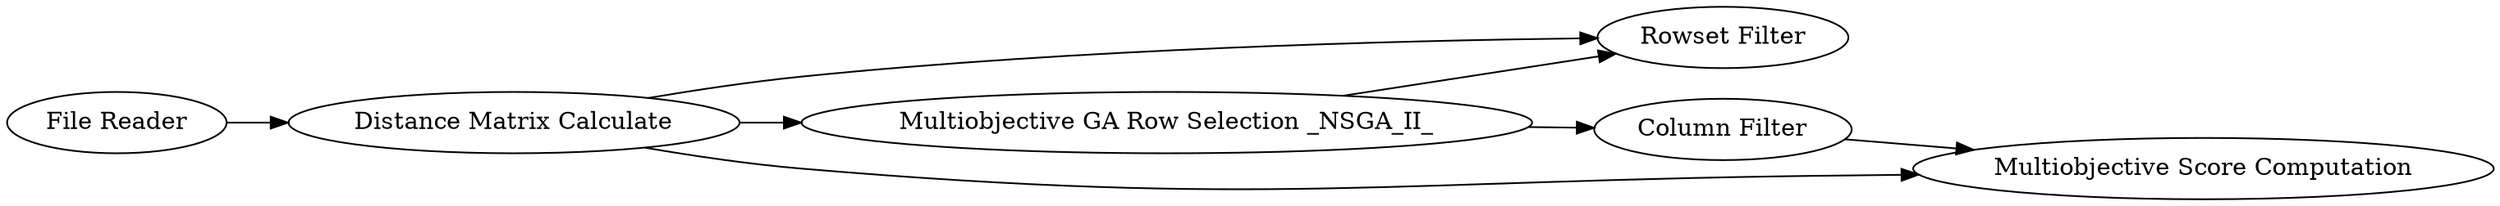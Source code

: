 digraph {
	4 [label="File Reader"]
	12 [label="Multiobjective GA Row Selection _NSGA_II_"]
	13 [label="Rowset Filter"]
	14 [label="Multiobjective Score Computation"]
	15 [label="Column Filter"]
	16 [label="Distance Matrix Calculate"]
	4 -> 16
	12 -> 13
	12 -> 15
	15 -> 14
	16 -> 12
	16 -> 13
	16 -> 14
	rankdir=LR
}

